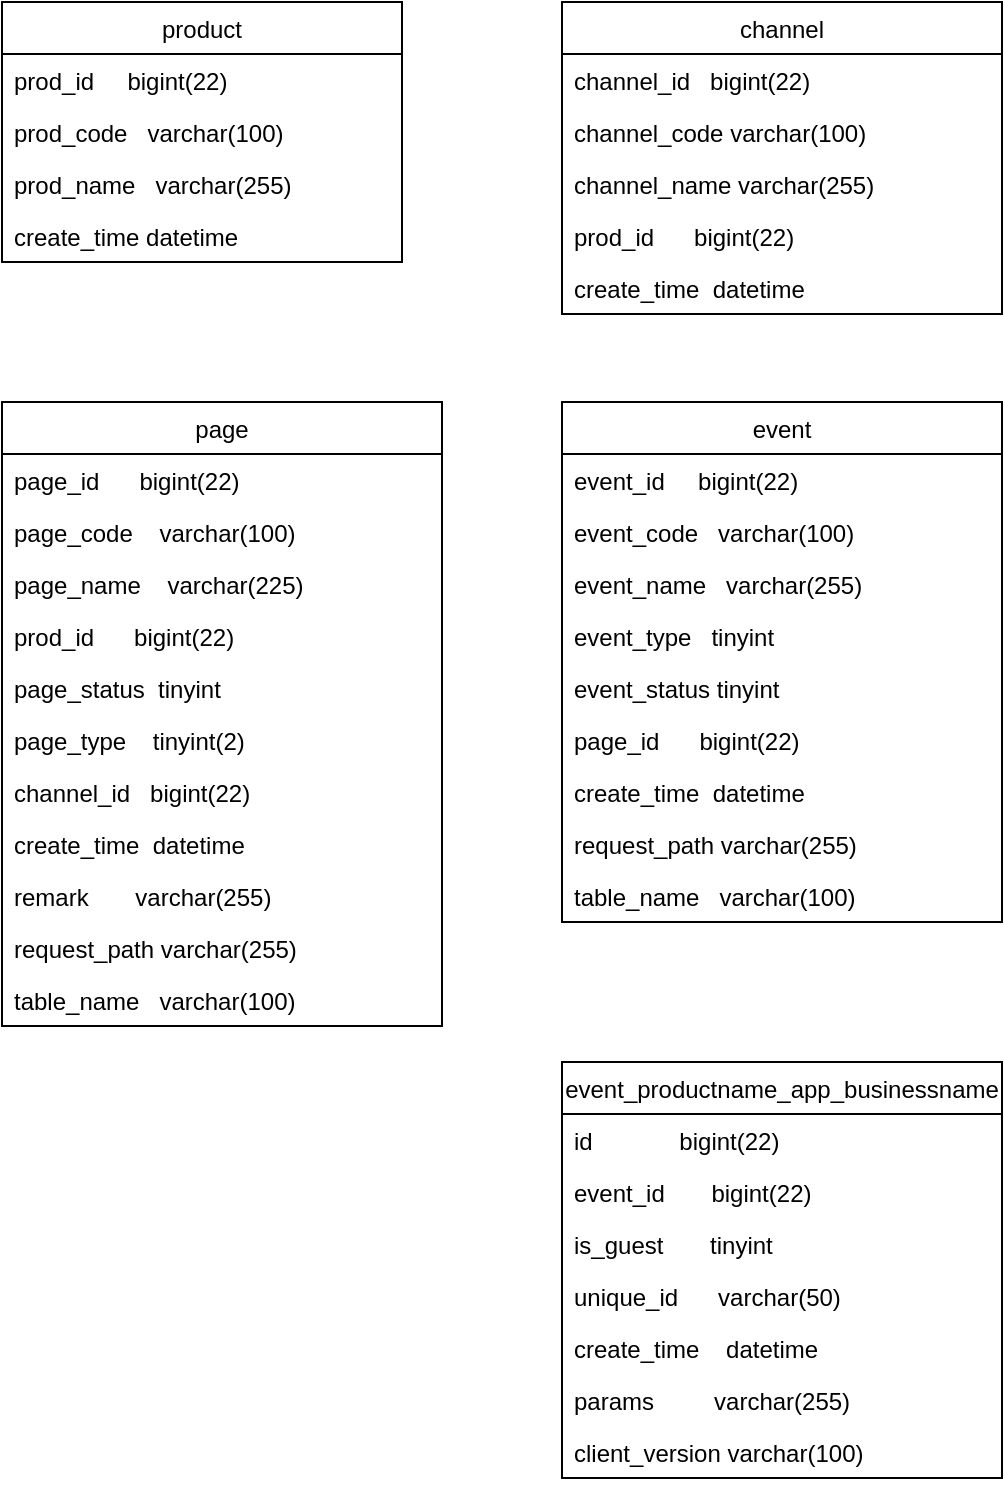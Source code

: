 <mxfile version="14.6.13" type="github">
  <diagram id="iwTj0vibkxEMLBBduAxx" name="第 1 页">
    <mxGraphModel dx="950" dy="435" grid="1" gridSize="10" guides="1" tooltips="1" connect="1" arrows="1" fold="1" page="1" pageScale="1" pageWidth="827" pageHeight="1169" math="0" shadow="0">
      <root>
        <mxCell id="0" />
        <mxCell id="1" parent="0" />
        <mxCell id="eVMJsNUpBM0sj28e-GxP-1" value="product" style="swimlane;fontStyle=0;childLayout=stackLayout;horizontal=1;startSize=26;fillColor=none;horizontalStack=0;resizeParent=1;resizeParentMax=0;resizeLast=0;collapsible=1;marginBottom=0;" parent="1" vertex="1">
          <mxGeometry x="100" y="120" width="200" height="130" as="geometry" />
        </mxCell>
        <mxCell id="eVMJsNUpBM0sj28e-GxP-2" value="prod_id     bigint(22)" style="text;strokeColor=none;fillColor=none;align=left;verticalAlign=top;spacingLeft=4;spacingRight=4;overflow=hidden;rotatable=0;points=[[0,0.5],[1,0.5]];portConstraint=eastwest;" parent="eVMJsNUpBM0sj28e-GxP-1" vertex="1">
          <mxGeometry y="26" width="200" height="26" as="geometry" />
        </mxCell>
        <mxCell id="eVMJsNUpBM0sj28e-GxP-3" value="prod_code   varchar(100) " style="text;strokeColor=none;fillColor=none;align=left;verticalAlign=top;spacingLeft=4;spacingRight=4;overflow=hidden;rotatable=0;points=[[0,0.5],[1,0.5]];portConstraint=eastwest;" parent="eVMJsNUpBM0sj28e-GxP-1" vertex="1">
          <mxGeometry y="52" width="200" height="26" as="geometry" />
        </mxCell>
        <mxCell id="eVMJsNUpBM0sj28e-GxP-4" value="prod_name   varchar(255) " style="text;strokeColor=none;fillColor=none;align=left;verticalAlign=top;spacingLeft=4;spacingRight=4;overflow=hidden;rotatable=0;points=[[0,0.5],[1,0.5]];portConstraint=eastwest;" parent="eVMJsNUpBM0sj28e-GxP-1" vertex="1">
          <mxGeometry y="78" width="200" height="26" as="geometry" />
        </mxCell>
        <mxCell id="eVMJsNUpBM0sj28e-GxP-5" value="create_time datetime" style="text;strokeColor=none;fillColor=none;align=left;verticalAlign=top;spacingLeft=4;spacingRight=4;overflow=hidden;rotatable=0;points=[[0,0.5],[1,0.5]];portConstraint=eastwest;" parent="eVMJsNUpBM0sj28e-GxP-1" vertex="1">
          <mxGeometry y="104" width="200" height="26" as="geometry" />
        </mxCell>
        <mxCell id="eVMJsNUpBM0sj28e-GxP-6" value="channel" style="swimlane;fontStyle=0;childLayout=stackLayout;horizontal=1;startSize=26;fillColor=none;horizontalStack=0;resizeParent=1;resizeParentMax=0;resizeLast=0;collapsible=1;marginBottom=0;" parent="1" vertex="1">
          <mxGeometry x="380" y="120" width="220" height="156" as="geometry" />
        </mxCell>
        <mxCell id="eVMJsNUpBM0sj28e-GxP-7" value="channel_id   bigint(22)" style="text;strokeColor=none;fillColor=none;align=left;verticalAlign=top;spacingLeft=4;spacingRight=4;overflow=hidden;rotatable=0;points=[[0,0.5],[1,0.5]];portConstraint=eastwest;" parent="eVMJsNUpBM0sj28e-GxP-6" vertex="1">
          <mxGeometry y="26" width="220" height="26" as="geometry" />
        </mxCell>
        <mxCell id="eVMJsNUpBM0sj28e-GxP-8" value="channel_code varchar(100)" style="text;strokeColor=none;fillColor=none;align=left;verticalAlign=top;spacingLeft=4;spacingRight=4;overflow=hidden;rotatable=0;points=[[0,0.5],[1,0.5]];portConstraint=eastwest;" parent="eVMJsNUpBM0sj28e-GxP-6" vertex="1">
          <mxGeometry y="52" width="220" height="26" as="geometry" />
        </mxCell>
        <mxCell id="eVMJsNUpBM0sj28e-GxP-9" value="channel_name varchar(255)" style="text;strokeColor=none;fillColor=none;align=left;verticalAlign=top;spacingLeft=4;spacingRight=4;overflow=hidden;rotatable=0;points=[[0,0.5],[1,0.5]];portConstraint=eastwest;" parent="eVMJsNUpBM0sj28e-GxP-6" vertex="1">
          <mxGeometry y="78" width="220" height="26" as="geometry" />
        </mxCell>
        <mxCell id="eVMJsNUpBM0sj28e-GxP-10" value="prod_id      bigint(22)" style="text;strokeColor=none;fillColor=none;align=left;verticalAlign=top;spacingLeft=4;spacingRight=4;overflow=hidden;rotatable=0;points=[[0,0.5],[1,0.5]];portConstraint=eastwest;" parent="eVMJsNUpBM0sj28e-GxP-6" vertex="1">
          <mxGeometry y="104" width="220" height="26" as="geometry" />
        </mxCell>
        <mxCell id="eVMJsNUpBM0sj28e-GxP-12" value="create_time  datetime" style="text;strokeColor=none;fillColor=none;align=left;verticalAlign=top;spacingLeft=4;spacingRight=4;overflow=hidden;rotatable=0;points=[[0,0.5],[1,0.5]];portConstraint=eastwest;" parent="eVMJsNUpBM0sj28e-GxP-6" vertex="1">
          <mxGeometry y="130" width="220" height="26" as="geometry" />
        </mxCell>
        <mxCell id="bQga--vCsH2C9X24fxby-1" value="page" style="swimlane;fontStyle=0;childLayout=stackLayout;horizontal=1;startSize=26;fillColor=none;horizontalStack=0;resizeParent=1;resizeParentMax=0;resizeLast=0;collapsible=1;marginBottom=0;" vertex="1" parent="1">
          <mxGeometry x="100" y="320" width="220" height="312" as="geometry" />
        </mxCell>
        <mxCell id="bQga--vCsH2C9X24fxby-2" value="page_id      bigint(22)" style="text;strokeColor=none;fillColor=none;align=left;verticalAlign=top;spacingLeft=4;spacingRight=4;overflow=hidden;rotatable=0;points=[[0,0.5],[1,0.5]];portConstraint=eastwest;" vertex="1" parent="bQga--vCsH2C9X24fxby-1">
          <mxGeometry y="26" width="220" height="26" as="geometry" />
        </mxCell>
        <mxCell id="bQga--vCsH2C9X24fxby-3" value="page_code    varchar(100)" style="text;strokeColor=none;fillColor=none;align=left;verticalAlign=top;spacingLeft=4;spacingRight=4;overflow=hidden;rotatable=0;points=[[0,0.5],[1,0.5]];portConstraint=eastwest;" vertex="1" parent="bQga--vCsH2C9X24fxby-1">
          <mxGeometry y="52" width="220" height="26" as="geometry" />
        </mxCell>
        <mxCell id="bQga--vCsH2C9X24fxby-4" value="page_name    varchar(225)" style="text;strokeColor=none;fillColor=none;align=left;verticalAlign=top;spacingLeft=4;spacingRight=4;overflow=hidden;rotatable=0;points=[[0,0.5],[1,0.5]];portConstraint=eastwest;" vertex="1" parent="bQga--vCsH2C9X24fxby-1">
          <mxGeometry y="78" width="220" height="26" as="geometry" />
        </mxCell>
        <mxCell id="bQga--vCsH2C9X24fxby-5" value="prod_id      bigint(22)" style="text;strokeColor=none;fillColor=none;align=left;verticalAlign=top;spacingLeft=4;spacingRight=4;overflow=hidden;rotatable=0;points=[[0,0.5],[1,0.5]];portConstraint=eastwest;" vertex="1" parent="bQga--vCsH2C9X24fxby-1">
          <mxGeometry y="104" width="220" height="26" as="geometry" />
        </mxCell>
        <mxCell id="bQga--vCsH2C9X24fxby-6" value="page_status  tinyint" style="text;strokeColor=none;fillColor=none;align=left;verticalAlign=top;spacingLeft=4;spacingRight=4;overflow=hidden;rotatable=0;points=[[0,0.5],[1,0.5]];portConstraint=eastwest;" vertex="1" parent="bQga--vCsH2C9X24fxby-1">
          <mxGeometry y="130" width="220" height="26" as="geometry" />
        </mxCell>
        <mxCell id="bQga--vCsH2C9X24fxby-7" value="page_type    tinyint(2)" style="text;strokeColor=none;fillColor=none;align=left;verticalAlign=top;spacingLeft=4;spacingRight=4;overflow=hidden;rotatable=0;points=[[0,0.5],[1,0.5]];portConstraint=eastwest;" vertex="1" parent="bQga--vCsH2C9X24fxby-1">
          <mxGeometry y="156" width="220" height="26" as="geometry" />
        </mxCell>
        <mxCell id="bQga--vCsH2C9X24fxby-8" value="channel_id   bigint(22)" style="text;strokeColor=none;fillColor=none;align=left;verticalAlign=top;spacingLeft=4;spacingRight=4;overflow=hidden;rotatable=0;points=[[0,0.5],[1,0.5]];portConstraint=eastwest;" vertex="1" parent="bQga--vCsH2C9X24fxby-1">
          <mxGeometry y="182" width="220" height="26" as="geometry" />
        </mxCell>
        <mxCell id="bQga--vCsH2C9X24fxby-9" value="create_time  datetime" style="text;strokeColor=none;fillColor=none;align=left;verticalAlign=top;spacingLeft=4;spacingRight=4;overflow=hidden;rotatable=0;points=[[0,0.5],[1,0.5]];portConstraint=eastwest;" vertex="1" parent="bQga--vCsH2C9X24fxby-1">
          <mxGeometry y="208" width="220" height="26" as="geometry" />
        </mxCell>
        <mxCell id="bQga--vCsH2C9X24fxby-12" value="remark       varchar(255)" style="text;strokeColor=none;fillColor=none;align=left;verticalAlign=top;spacingLeft=4;spacingRight=4;overflow=hidden;rotatable=0;points=[[0,0.5],[1,0.5]];portConstraint=eastwest;" vertex="1" parent="bQga--vCsH2C9X24fxby-1">
          <mxGeometry y="234" width="220" height="26" as="geometry" />
        </mxCell>
        <mxCell id="bQga--vCsH2C9X24fxby-13" value="request_path varchar(255)" style="text;strokeColor=none;fillColor=none;align=left;verticalAlign=top;spacingLeft=4;spacingRight=4;overflow=hidden;rotatable=0;points=[[0,0.5],[1,0.5]];portConstraint=eastwest;" vertex="1" parent="bQga--vCsH2C9X24fxby-1">
          <mxGeometry y="260" width="220" height="26" as="geometry" />
        </mxCell>
        <mxCell id="bQga--vCsH2C9X24fxby-14" value="table_name   varchar(100)" style="text;strokeColor=none;fillColor=none;align=left;verticalAlign=top;spacingLeft=4;spacingRight=4;overflow=hidden;rotatable=0;points=[[0,0.5],[1,0.5]];portConstraint=eastwest;" vertex="1" parent="bQga--vCsH2C9X24fxby-1">
          <mxGeometry y="286" width="220" height="26" as="geometry" />
        </mxCell>
        <mxCell id="bQga--vCsH2C9X24fxby-15" value="event" style="swimlane;fontStyle=0;childLayout=stackLayout;horizontal=1;startSize=26;fillColor=none;horizontalStack=0;resizeParent=1;resizeParentMax=0;resizeLast=0;collapsible=1;marginBottom=0;" vertex="1" parent="1">
          <mxGeometry x="380" y="320" width="220" height="260" as="geometry" />
        </mxCell>
        <mxCell id="bQga--vCsH2C9X24fxby-16" value="event_id     bigint(22)" style="text;strokeColor=none;fillColor=none;align=left;verticalAlign=top;spacingLeft=4;spacingRight=4;overflow=hidden;rotatable=0;points=[[0,0.5],[1,0.5]];portConstraint=eastwest;" vertex="1" parent="bQga--vCsH2C9X24fxby-15">
          <mxGeometry y="26" width="220" height="26" as="geometry" />
        </mxCell>
        <mxCell id="bQga--vCsH2C9X24fxby-17" value="event_code   varchar(100)" style="text;strokeColor=none;fillColor=none;align=left;verticalAlign=top;spacingLeft=4;spacingRight=4;overflow=hidden;rotatable=0;points=[[0,0.5],[1,0.5]];portConstraint=eastwest;" vertex="1" parent="bQga--vCsH2C9X24fxby-15">
          <mxGeometry y="52" width="220" height="26" as="geometry" />
        </mxCell>
        <mxCell id="bQga--vCsH2C9X24fxby-18" value="event_name   varchar(255)" style="text;strokeColor=none;fillColor=none;align=left;verticalAlign=top;spacingLeft=4;spacingRight=4;overflow=hidden;rotatable=0;points=[[0,0.5],[1,0.5]];portConstraint=eastwest;" vertex="1" parent="bQga--vCsH2C9X24fxby-15">
          <mxGeometry y="78" width="220" height="26" as="geometry" />
        </mxCell>
        <mxCell id="bQga--vCsH2C9X24fxby-19" value="event_type   tinyint" style="text;strokeColor=none;fillColor=none;align=left;verticalAlign=top;spacingLeft=4;spacingRight=4;overflow=hidden;rotatable=0;points=[[0,0.5],[1,0.5]];portConstraint=eastwest;" vertex="1" parent="bQga--vCsH2C9X24fxby-15">
          <mxGeometry y="104" width="220" height="26" as="geometry" />
        </mxCell>
        <mxCell id="bQga--vCsH2C9X24fxby-20" value="event_status tinyint" style="text;strokeColor=none;fillColor=none;align=left;verticalAlign=top;spacingLeft=4;spacingRight=4;overflow=hidden;rotatable=0;points=[[0,0.5],[1,0.5]];portConstraint=eastwest;" vertex="1" parent="bQga--vCsH2C9X24fxby-15">
          <mxGeometry y="130" width="220" height="26" as="geometry" />
        </mxCell>
        <mxCell id="bQga--vCsH2C9X24fxby-21" value="page_id      bigint(22)" style="text;strokeColor=none;fillColor=none;align=left;verticalAlign=top;spacingLeft=4;spacingRight=4;overflow=hidden;rotatable=0;points=[[0,0.5],[1,0.5]];portConstraint=eastwest;" vertex="1" parent="bQga--vCsH2C9X24fxby-15">
          <mxGeometry y="156" width="220" height="26" as="geometry" />
        </mxCell>
        <mxCell id="bQga--vCsH2C9X24fxby-22" value="create_time  datetime" style="text;strokeColor=none;fillColor=none;align=left;verticalAlign=top;spacingLeft=4;spacingRight=4;overflow=hidden;rotatable=0;points=[[0,0.5],[1,0.5]];portConstraint=eastwest;" vertex="1" parent="bQga--vCsH2C9X24fxby-15">
          <mxGeometry y="182" width="220" height="26" as="geometry" />
        </mxCell>
        <mxCell id="bQga--vCsH2C9X24fxby-23" value="request_path varchar(255)" style="text;strokeColor=none;fillColor=none;align=left;verticalAlign=top;spacingLeft=4;spacingRight=4;overflow=hidden;rotatable=0;points=[[0,0.5],[1,0.5]];portConstraint=eastwest;" vertex="1" parent="bQga--vCsH2C9X24fxby-15">
          <mxGeometry y="208" width="220" height="26" as="geometry" />
        </mxCell>
        <mxCell id="bQga--vCsH2C9X24fxby-24" value="table_name   varchar(100)" style="text;strokeColor=none;fillColor=none;align=left;verticalAlign=top;spacingLeft=4;spacingRight=4;overflow=hidden;rotatable=0;points=[[0,0.5],[1,0.5]];portConstraint=eastwest;" vertex="1" parent="bQga--vCsH2C9X24fxby-15">
          <mxGeometry y="234" width="220" height="26" as="geometry" />
        </mxCell>
        <mxCell id="bQga--vCsH2C9X24fxby-27" value="event_productname_app_businessname" style="swimlane;fontStyle=0;childLayout=stackLayout;horizontal=1;startSize=26;fillColor=none;horizontalStack=0;resizeParent=1;resizeParentMax=0;resizeLast=0;collapsible=1;marginBottom=0;" vertex="1" parent="1">
          <mxGeometry x="380" y="650" width="220" height="208" as="geometry" />
        </mxCell>
        <mxCell id="bQga--vCsH2C9X24fxby-28" value="id             bigint(22)" style="text;strokeColor=none;fillColor=none;align=left;verticalAlign=top;spacingLeft=4;spacingRight=4;overflow=hidden;rotatable=0;points=[[0,0.5],[1,0.5]];portConstraint=eastwest;" vertex="1" parent="bQga--vCsH2C9X24fxby-27">
          <mxGeometry y="26" width="220" height="26" as="geometry" />
        </mxCell>
        <mxCell id="bQga--vCsH2C9X24fxby-29" value="event_id       bigint(22)" style="text;strokeColor=none;fillColor=none;align=left;verticalAlign=top;spacingLeft=4;spacingRight=4;overflow=hidden;rotatable=0;points=[[0,0.5],[1,0.5]];portConstraint=eastwest;" vertex="1" parent="bQga--vCsH2C9X24fxby-27">
          <mxGeometry y="52" width="220" height="26" as="geometry" />
        </mxCell>
        <mxCell id="bQga--vCsH2C9X24fxby-30" value="is_guest       tinyint" style="text;strokeColor=none;fillColor=none;align=left;verticalAlign=top;spacingLeft=4;spacingRight=4;overflow=hidden;rotatable=0;points=[[0,0.5],[1,0.5]];portConstraint=eastwest;" vertex="1" parent="bQga--vCsH2C9X24fxby-27">
          <mxGeometry y="78" width="220" height="26" as="geometry" />
        </mxCell>
        <mxCell id="bQga--vCsH2C9X24fxby-31" value="unique_id      varchar(50)" style="text;strokeColor=none;fillColor=none;align=left;verticalAlign=top;spacingLeft=4;spacingRight=4;overflow=hidden;rotatable=0;points=[[0,0.5],[1,0.5]];portConstraint=eastwest;" vertex="1" parent="bQga--vCsH2C9X24fxby-27">
          <mxGeometry y="104" width="220" height="26" as="geometry" />
        </mxCell>
        <mxCell id="bQga--vCsH2C9X24fxby-32" value="create_time    datetime" style="text;strokeColor=none;fillColor=none;align=left;verticalAlign=top;spacingLeft=4;spacingRight=4;overflow=hidden;rotatable=0;points=[[0,0.5],[1,0.5]];portConstraint=eastwest;" vertex="1" parent="bQga--vCsH2C9X24fxby-27">
          <mxGeometry y="130" width="220" height="26" as="geometry" />
        </mxCell>
        <mxCell id="bQga--vCsH2C9X24fxby-33" value="params         varchar(255)" style="text;strokeColor=none;fillColor=none;align=left;verticalAlign=top;spacingLeft=4;spacingRight=4;overflow=hidden;rotatable=0;points=[[0,0.5],[1,0.5]];portConstraint=eastwest;" vertex="1" parent="bQga--vCsH2C9X24fxby-27">
          <mxGeometry y="156" width="220" height="26" as="geometry" />
        </mxCell>
        <mxCell id="bQga--vCsH2C9X24fxby-34" value="client_version varchar(100)" style="text;strokeColor=none;fillColor=none;align=left;verticalAlign=top;spacingLeft=4;spacingRight=4;overflow=hidden;rotatable=0;points=[[0,0.5],[1,0.5]];portConstraint=eastwest;" vertex="1" parent="bQga--vCsH2C9X24fxby-27">
          <mxGeometry y="182" width="220" height="26" as="geometry" />
        </mxCell>
      </root>
    </mxGraphModel>
  </diagram>
</mxfile>
